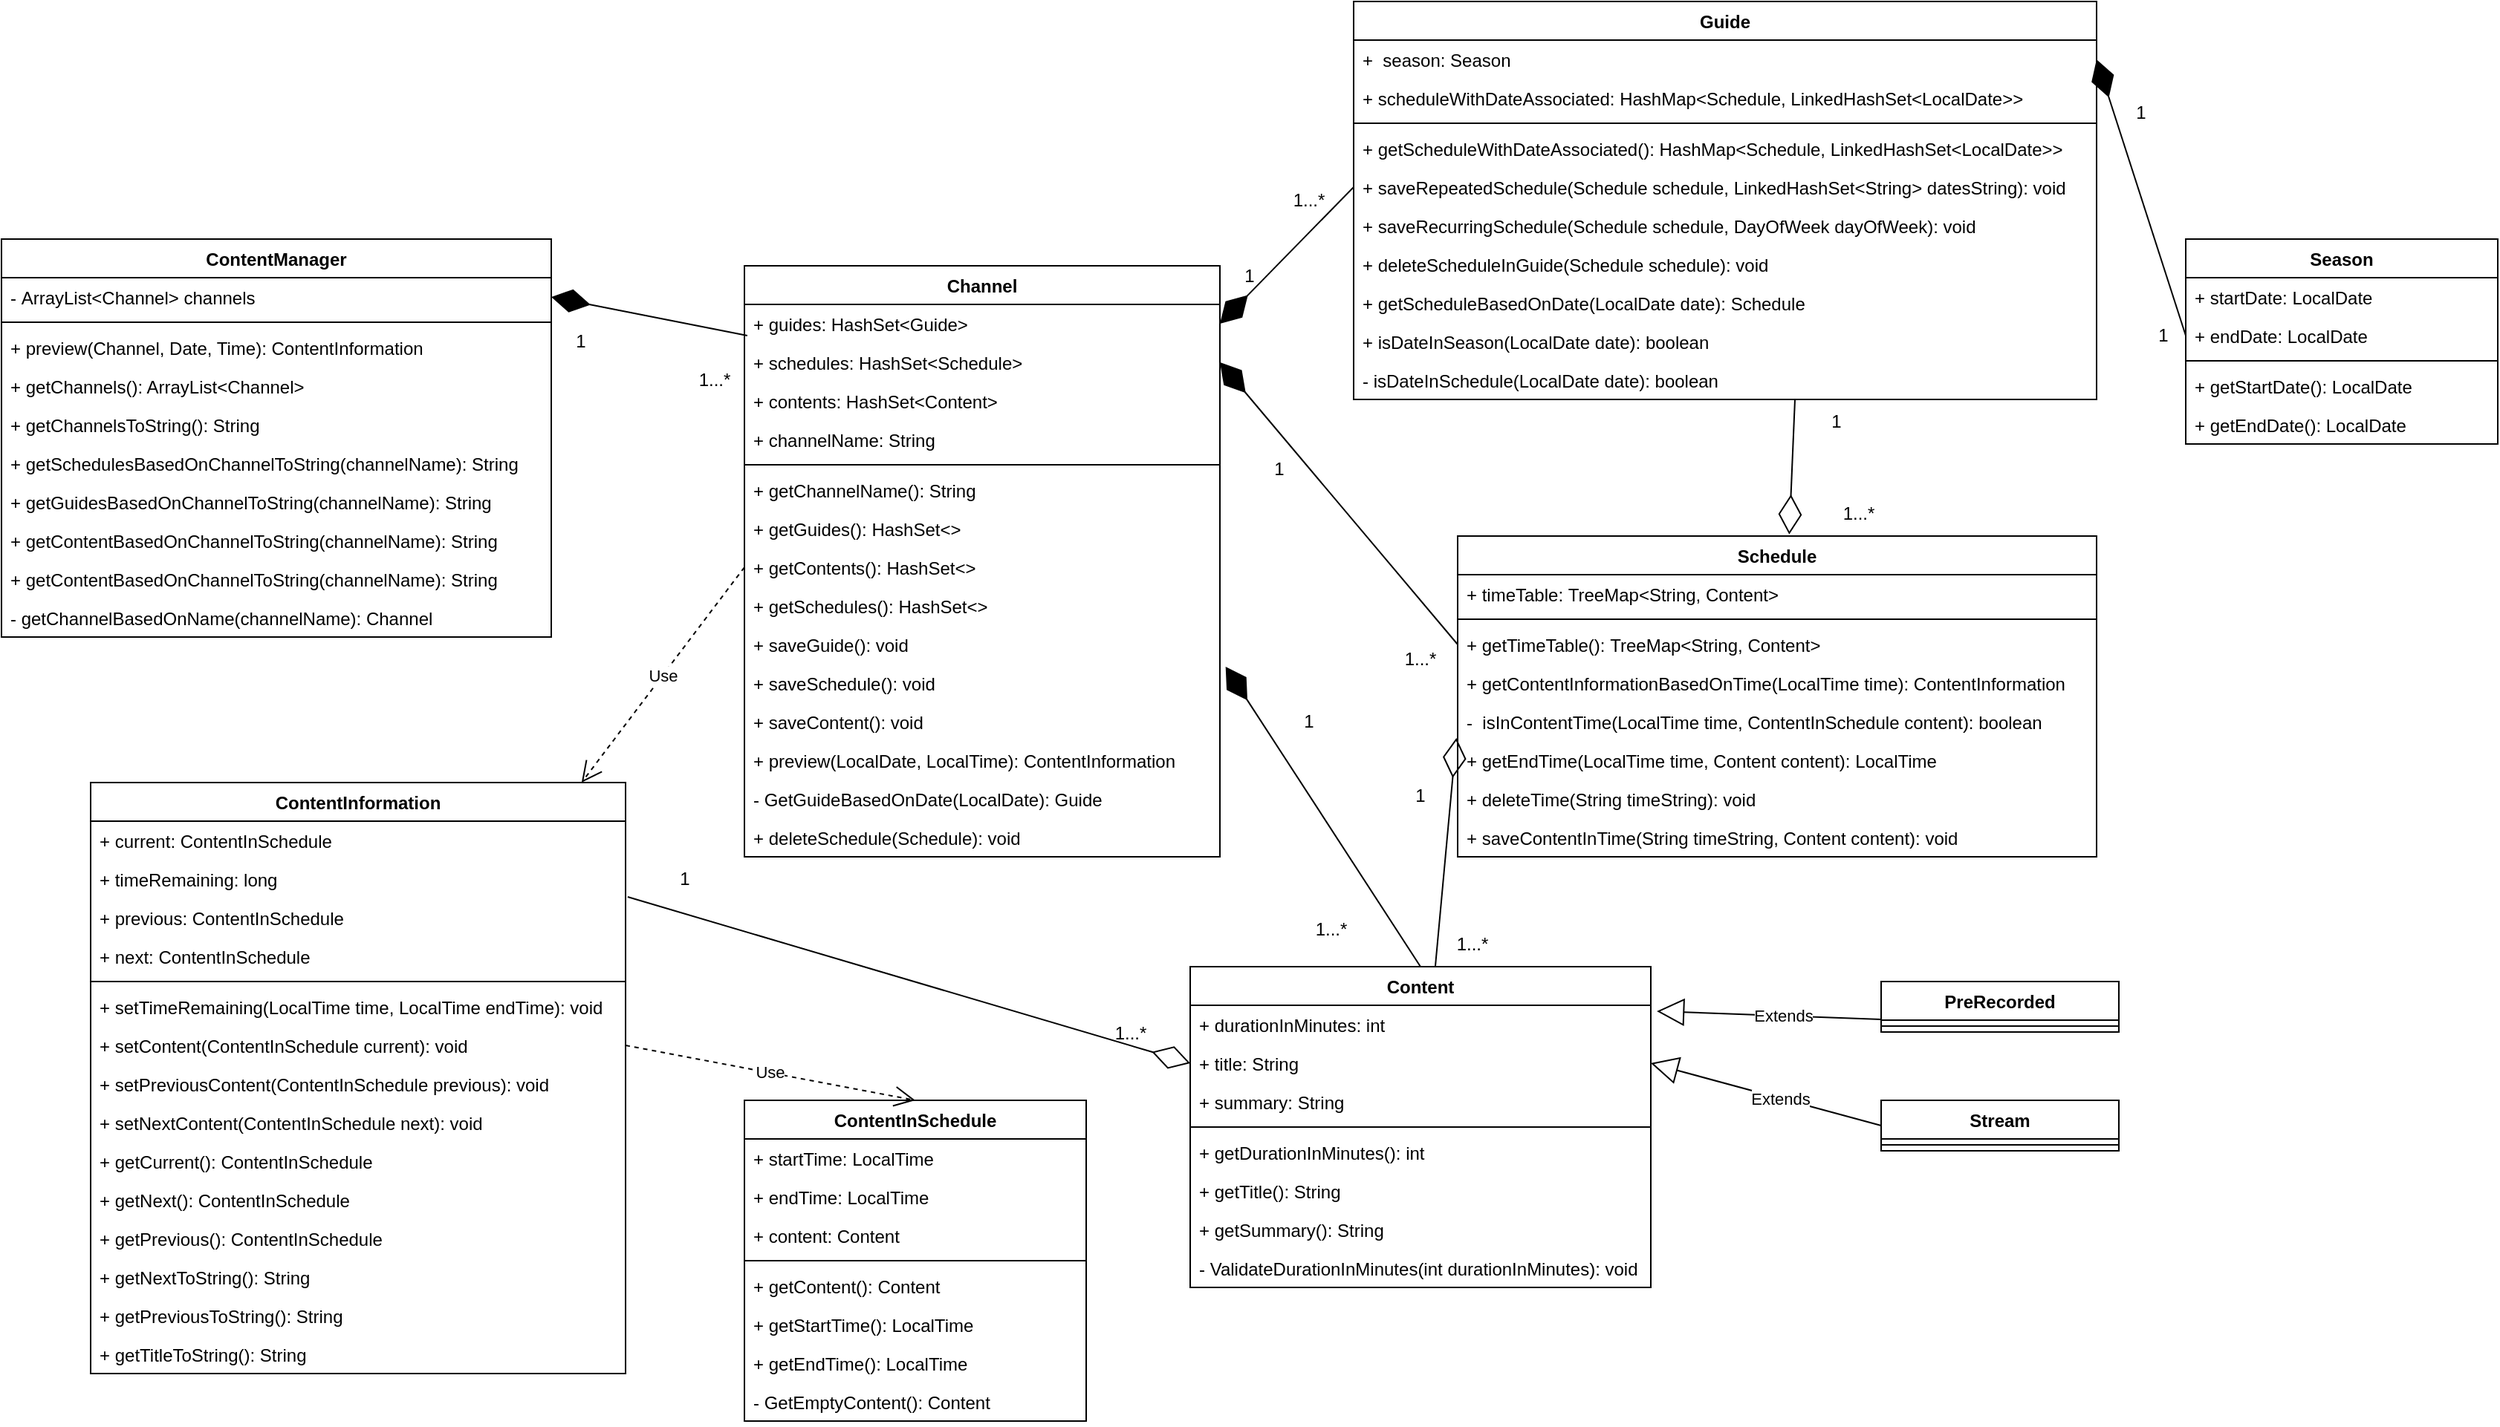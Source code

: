 <mxfile version="20.0.4" type="device"><diagram name="Page-1" id="c4acf3e9-155e-7222-9cf6-157b1a14988f"><mxGraphModel dx="2272" dy="1894" grid="1" gridSize="10" guides="1" tooltips="1" connect="1" arrows="1" fold="1" page="1" pageScale="1" pageWidth="850" pageHeight="1100" background="none" math="0" shadow="0"><root><mxCell id="0"/><mxCell id="1" parent="0"/><mxCell id="yHOQSr1cuR_JabXZ7vsE-44" value="Schedule" style="swimlane;fontStyle=1;align=center;verticalAlign=top;childLayout=stackLayout;horizontal=1;startSize=26;horizontalStack=0;resizeParent=1;resizeParentMax=0;resizeLast=0;collapsible=1;marginBottom=0;rounded=0;strokeColor=default;strokeWidth=1;" parent="1" vertex="1"><mxGeometry x="430" y="200" width="430" height="216" as="geometry"><mxRectangle x="680" y="154" width="100" height="26" as="alternateBounds"/></mxGeometry></mxCell><mxCell id="yHOQSr1cuR_JabXZ7vsE-45" value="+ timeTable: TreeMap&lt;String, Content&gt;" style="text;strokeColor=none;fillColor=none;align=left;verticalAlign=top;spacingLeft=4;spacingRight=4;overflow=hidden;rotatable=0;points=[[0,0.5],[1,0.5]];portConstraint=eastwest;rounded=0;strokeWidth=1;" parent="yHOQSr1cuR_JabXZ7vsE-44" vertex="1"><mxGeometry y="26" width="430" height="26" as="geometry"/></mxCell><mxCell id="yHOQSr1cuR_JabXZ7vsE-46" value="" style="line;strokeWidth=1;fillColor=none;align=left;verticalAlign=middle;spacingTop=-1;spacingLeft=3;spacingRight=3;rotatable=0;labelPosition=right;points=[];portConstraint=eastwest;rounded=0;" parent="yHOQSr1cuR_JabXZ7vsE-44" vertex="1"><mxGeometry y="52" width="430" height="8" as="geometry"/></mxCell><mxCell id="yHOQSr1cuR_JabXZ7vsE-47" value="+ getTimeTable(): TreeMap&lt;String, Content&gt;" style="text;strokeColor=none;fillColor=none;align=left;verticalAlign=top;spacingLeft=4;spacingRight=4;overflow=hidden;rotatable=0;points=[[0,0.5],[1,0.5]];portConstraint=eastwest;rounded=0;strokeWidth=1;" parent="yHOQSr1cuR_JabXZ7vsE-44" vertex="1"><mxGeometry y="60" width="430" height="26" as="geometry"/></mxCell><mxCell id="yHOQSr1cuR_JabXZ7vsE-102" value="+ getContentInformationBasedOnTime(LocalTime time): ContentInformation" style="text;strokeColor=none;fillColor=none;align=left;verticalAlign=top;spacingLeft=4;spacingRight=4;overflow=hidden;rotatable=0;points=[[0,0.5],[1,0.5]];portConstraint=eastwest;rounded=0;strokeWidth=1;" parent="yHOQSr1cuR_JabXZ7vsE-44" vertex="1"><mxGeometry y="86" width="430" height="26" as="geometry"/></mxCell><mxCell id="R9McG8sbOlZOROuUaE7C-14" value="-  isInContentTime(LocalTime time, ContentInSchedule content): boolean" style="text;strokeColor=none;fillColor=none;align=left;verticalAlign=top;spacingLeft=4;spacingRight=4;overflow=hidden;rotatable=0;points=[[0,0.5],[1,0.5]];portConstraint=eastwest;rounded=0;strokeWidth=1;" parent="yHOQSr1cuR_JabXZ7vsE-44" vertex="1"><mxGeometry y="112" width="430" height="26" as="geometry"/></mxCell><mxCell id="R9McG8sbOlZOROuUaE7C-15" value="+ getEndTime(LocalTime time, Content content): LocalTime" style="text;strokeColor=none;fillColor=none;align=left;verticalAlign=top;spacingLeft=4;spacingRight=4;overflow=hidden;rotatable=0;points=[[0,0.5],[1,0.5]];portConstraint=eastwest;rounded=0;strokeWidth=1;" parent="yHOQSr1cuR_JabXZ7vsE-44" vertex="1"><mxGeometry y="138" width="430" height="26" as="geometry"/></mxCell><mxCell id="R9McG8sbOlZOROuUaE7C-16" value="+ deleteTime(String timeString): void" style="text;strokeColor=none;fillColor=none;align=left;verticalAlign=top;spacingLeft=4;spacingRight=4;overflow=hidden;rotatable=0;points=[[0,0.5],[1,0.5]];portConstraint=eastwest;rounded=0;strokeWidth=1;" parent="yHOQSr1cuR_JabXZ7vsE-44" vertex="1"><mxGeometry y="164" width="430" height="26" as="geometry"/></mxCell><mxCell id="R9McG8sbOlZOROuUaE7C-17" value="+ saveContentInTime(String timeString, Content content): void" style="text;strokeColor=none;fillColor=none;align=left;verticalAlign=top;spacingLeft=4;spacingRight=4;overflow=hidden;rotatable=0;points=[[0,0.5],[1,0.5]];portConstraint=eastwest;rounded=0;strokeWidth=1;" parent="yHOQSr1cuR_JabXZ7vsE-44" vertex="1"><mxGeometry y="190" width="430" height="26" as="geometry"/></mxCell><mxCell id="yHOQSr1cuR_JabXZ7vsE-50" value="Guide" style="swimlane;fontStyle=1;align=center;verticalAlign=top;childLayout=stackLayout;horizontal=1;startSize=26;horizontalStack=0;resizeParent=1;resizeParentMax=0;resizeLast=0;collapsible=1;marginBottom=0;rounded=0;strokeColor=default;strokeWidth=1;" parent="1" vertex="1"><mxGeometry x="360" y="-160" width="500" height="268" as="geometry"/></mxCell><mxCell id="yHOQSr1cuR_JabXZ7vsE-105" value="+  season: Season" style="text;strokeColor=none;fillColor=none;align=left;verticalAlign=top;spacingLeft=4;spacingRight=4;overflow=hidden;rotatable=0;points=[[0,0.5],[1,0.5]];portConstraint=eastwest;rounded=0;strokeWidth=1;" parent="yHOQSr1cuR_JabXZ7vsE-50" vertex="1"><mxGeometry y="26" width="500" height="26" as="geometry"/></mxCell><mxCell id="jZEGxJgmDLIl_gk28Xjy-1" value="+ scheduleWithDateAssociated: HashMap&lt;Schedule, LinkedHashSet&lt;LocalDate&gt;&gt;" style="text;strokeColor=none;fillColor=none;align=left;verticalAlign=top;spacingLeft=4;spacingRight=4;overflow=hidden;rotatable=0;points=[[0,0.5],[1,0.5]];portConstraint=eastwest;rounded=0;strokeWidth=1;" parent="yHOQSr1cuR_JabXZ7vsE-50" vertex="1"><mxGeometry y="52" width="500" height="26" as="geometry"/></mxCell><mxCell id="yHOQSr1cuR_JabXZ7vsE-52" value="" style="line;strokeWidth=1;fillColor=none;align=left;verticalAlign=middle;spacingTop=-1;spacingLeft=3;spacingRight=3;rotatable=0;labelPosition=right;points=[];portConstraint=eastwest;rounded=0;" parent="yHOQSr1cuR_JabXZ7vsE-50" vertex="1"><mxGeometry y="78" width="500" height="8" as="geometry"/></mxCell><mxCell id="yHOQSr1cuR_JabXZ7vsE-53" value="+ getScheduleWithDateAssociated(): HashMap&lt;Schedule, LinkedHashSet&lt;LocalDate&gt;&gt;" style="text;strokeColor=none;fillColor=none;align=left;verticalAlign=top;spacingLeft=4;spacingRight=4;overflow=hidden;rotatable=0;points=[[0,0.5],[1,0.5]];portConstraint=eastwest;rounded=0;strokeWidth=1;" parent="yHOQSr1cuR_JabXZ7vsE-50" vertex="1"><mxGeometry y="86" width="500" height="26" as="geometry"/></mxCell><mxCell id="yHOQSr1cuR_JabXZ7vsE-107" value="+ saveRepeatedSchedule(Schedule schedule, LinkedHashSet&lt;String&gt; datesString): void" style="text;strokeColor=none;fillColor=none;align=left;verticalAlign=top;spacingLeft=4;spacingRight=4;overflow=hidden;rotatable=0;points=[[0,0.5],[1,0.5]];portConstraint=eastwest;rounded=0;strokeWidth=1;" parent="yHOQSr1cuR_JabXZ7vsE-50" vertex="1"><mxGeometry y="112" width="500" height="26" as="geometry"/></mxCell><mxCell id="R9McG8sbOlZOROuUaE7C-8" value="+ saveRecurringSchedule(Schedule schedule, DayOfWeek dayOfWeek): void" style="text;strokeColor=none;fillColor=none;align=left;verticalAlign=top;spacingLeft=4;spacingRight=4;overflow=hidden;rotatable=0;points=[[0,0.5],[1,0.5]];portConstraint=eastwest;rounded=0;strokeWidth=1;" parent="yHOQSr1cuR_JabXZ7vsE-50" vertex="1"><mxGeometry y="138" width="500" height="26" as="geometry"/></mxCell><mxCell id="R9McG8sbOlZOROuUaE7C-9" value="+ deleteScheduleInGuide(Schedule schedule): void" style="text;strokeColor=none;fillColor=none;align=left;verticalAlign=top;spacingLeft=4;spacingRight=4;overflow=hidden;rotatable=0;points=[[0,0.5],[1,0.5]];portConstraint=eastwest;rounded=0;strokeWidth=1;" parent="yHOQSr1cuR_JabXZ7vsE-50" vertex="1"><mxGeometry y="164" width="500" height="26" as="geometry"/></mxCell><mxCell id="R9McG8sbOlZOROuUaE7C-10" value="+ getScheduleBasedOnDate(LocalDate date): Schedule" style="text;strokeColor=none;fillColor=none;align=left;verticalAlign=top;spacingLeft=4;spacingRight=4;overflow=hidden;rotatable=0;points=[[0,0.5],[1,0.5]];portConstraint=eastwest;rounded=0;strokeWidth=1;" parent="yHOQSr1cuR_JabXZ7vsE-50" vertex="1"><mxGeometry y="190" width="500" height="26" as="geometry"/></mxCell><mxCell id="R9McG8sbOlZOROuUaE7C-11" value="+ isDateInSeason(LocalDate date): boolean" style="text;strokeColor=none;fillColor=none;align=left;verticalAlign=top;spacingLeft=4;spacingRight=4;overflow=hidden;rotatable=0;points=[[0,0.5],[1,0.5]];portConstraint=eastwest;rounded=0;strokeWidth=1;" parent="yHOQSr1cuR_JabXZ7vsE-50" vertex="1"><mxGeometry y="216" width="500" height="26" as="geometry"/></mxCell><mxCell id="R9McG8sbOlZOROuUaE7C-12" value="- isDateInSchedule(LocalDate date): boolean" style="text;strokeColor=none;fillColor=none;align=left;verticalAlign=top;spacingLeft=4;spacingRight=4;overflow=hidden;rotatable=0;points=[[0,0.5],[1,0.5]];portConstraint=eastwest;rounded=0;strokeWidth=1;" parent="yHOQSr1cuR_JabXZ7vsE-50" vertex="1"><mxGeometry y="242" width="500" height="26" as="geometry"/></mxCell><mxCell id="yHOQSr1cuR_JabXZ7vsE-54" value="Channel" style="swimlane;fontStyle=1;align=center;verticalAlign=top;childLayout=stackLayout;horizontal=1;startSize=26;horizontalStack=0;resizeParent=1;resizeParentMax=0;resizeLast=0;collapsible=1;marginBottom=0;rounded=0;strokeColor=default;strokeWidth=1;" parent="1" vertex="1"><mxGeometry x="-50" y="18" width="320" height="398" as="geometry"/></mxCell><mxCell id="yHOQSr1cuR_JabXZ7vsE-55" value="+ guides: HashSet&lt;Guide&gt;" style="text;strokeColor=none;fillColor=none;align=left;verticalAlign=top;spacingLeft=4;spacingRight=4;overflow=hidden;rotatable=0;points=[[0,0.5],[1,0.5]];portConstraint=eastwest;rounded=0;strokeWidth=1;" parent="yHOQSr1cuR_JabXZ7vsE-54" vertex="1"><mxGeometry y="26" width="320" height="26" as="geometry"/></mxCell><mxCell id="yHOQSr1cuR_JabXZ7vsE-99" value="+ schedules: HashSet&lt;Schedule&gt;" style="text;strokeColor=none;fillColor=none;align=left;verticalAlign=top;spacingLeft=4;spacingRight=4;overflow=hidden;rotatable=0;points=[[0,0.5],[1,0.5]];portConstraint=eastwest;rounded=0;strokeWidth=1;fontStyle=0" parent="yHOQSr1cuR_JabXZ7vsE-54" vertex="1"><mxGeometry y="52" width="320" height="26" as="geometry"/></mxCell><mxCell id="yHOQSr1cuR_JabXZ7vsE-101" value="+ contents: HashSet&lt;Content&gt;" style="text;strokeColor=none;fillColor=none;align=left;verticalAlign=top;spacingLeft=4;spacingRight=4;overflow=hidden;rotatable=0;points=[[0,0.5],[1,0.5]];portConstraint=eastwest;rounded=0;strokeWidth=1;" parent="yHOQSr1cuR_JabXZ7vsE-54" vertex="1"><mxGeometry y="78" width="320" height="26" as="geometry"/></mxCell><mxCell id="R9McG8sbOlZOROuUaE7C-18" value="+ channelName: String" style="text;strokeColor=none;fillColor=none;align=left;verticalAlign=top;spacingLeft=4;spacingRight=4;overflow=hidden;rotatable=0;points=[[0,0.5],[1,0.5]];portConstraint=eastwest;rounded=0;strokeWidth=1;" parent="yHOQSr1cuR_JabXZ7vsE-54" vertex="1"><mxGeometry y="104" width="320" height="26" as="geometry"/></mxCell><mxCell id="yHOQSr1cuR_JabXZ7vsE-56" value="" style="line;strokeWidth=1;fillColor=none;align=left;verticalAlign=middle;spacingTop=-1;spacingLeft=3;spacingRight=3;rotatable=0;labelPosition=right;points=[];portConstraint=eastwest;rounded=0;" parent="yHOQSr1cuR_JabXZ7vsE-54" vertex="1"><mxGeometry y="130" width="320" height="8" as="geometry"/></mxCell><mxCell id="yHOQSr1cuR_JabXZ7vsE-57" value="+ getChannelName(): String" style="text;strokeColor=none;fillColor=none;align=left;verticalAlign=top;spacingLeft=4;spacingRight=4;overflow=hidden;rotatable=0;points=[[0,0.5],[1,0.5]];portConstraint=eastwest;rounded=0;strokeWidth=1;" parent="yHOQSr1cuR_JabXZ7vsE-54" vertex="1"><mxGeometry y="138" width="320" height="26" as="geometry"/></mxCell><mxCell id="R9McG8sbOlZOROuUaE7C-19" value="+ getGuides(): HashSet&lt;&gt;" style="text;strokeColor=none;fillColor=none;align=left;verticalAlign=top;spacingLeft=4;spacingRight=4;overflow=hidden;rotatable=0;points=[[0,0.5],[1,0.5]];portConstraint=eastwest;rounded=0;strokeWidth=1;" parent="yHOQSr1cuR_JabXZ7vsE-54" vertex="1"><mxGeometry y="164" width="320" height="26" as="geometry"/></mxCell><mxCell id="R9McG8sbOlZOROuUaE7C-20" value="+ getContents(): HashSet&lt;&gt;" style="text;strokeColor=none;fillColor=none;align=left;verticalAlign=top;spacingLeft=4;spacingRight=4;overflow=hidden;rotatable=0;points=[[0,0.5],[1,0.5]];portConstraint=eastwest;rounded=0;strokeWidth=1;" parent="yHOQSr1cuR_JabXZ7vsE-54" vertex="1"><mxGeometry y="190" width="320" height="26" as="geometry"/></mxCell><mxCell id="R9McG8sbOlZOROuUaE7C-21" value="+ getSchedules(): HashSet&lt;&gt;" style="text;strokeColor=none;fillColor=none;align=left;verticalAlign=top;spacingLeft=4;spacingRight=4;overflow=hidden;rotatable=0;points=[[0,0.5],[1,0.5]];portConstraint=eastwest;rounded=0;strokeWidth=1;" parent="yHOQSr1cuR_JabXZ7vsE-54" vertex="1"><mxGeometry y="216" width="320" height="26" as="geometry"/></mxCell><mxCell id="R9McG8sbOlZOROuUaE7C-22" value="+ saveGuide(): void" style="text;strokeColor=none;fillColor=none;align=left;verticalAlign=top;spacingLeft=4;spacingRight=4;overflow=hidden;rotatable=0;points=[[0,0.5],[1,0.5]];portConstraint=eastwest;rounded=0;strokeWidth=1;" parent="yHOQSr1cuR_JabXZ7vsE-54" vertex="1"><mxGeometry y="242" width="320" height="26" as="geometry"/></mxCell><mxCell id="R9McG8sbOlZOROuUaE7C-23" value="+ saveSchedule(): void" style="text;strokeColor=none;fillColor=none;align=left;verticalAlign=top;spacingLeft=4;spacingRight=4;overflow=hidden;rotatable=0;points=[[0,0.5],[1,0.5]];portConstraint=eastwest;rounded=0;strokeWidth=1;" parent="yHOQSr1cuR_JabXZ7vsE-54" vertex="1"><mxGeometry y="268" width="320" height="26" as="geometry"/></mxCell><mxCell id="R9McG8sbOlZOROuUaE7C-24" value="+ saveContent(): void" style="text;strokeColor=none;fillColor=none;align=left;verticalAlign=top;spacingLeft=4;spacingRight=4;overflow=hidden;rotatable=0;points=[[0,0.5],[1,0.5]];portConstraint=eastwest;rounded=0;strokeWidth=1;" parent="yHOQSr1cuR_JabXZ7vsE-54" vertex="1"><mxGeometry y="294" width="320" height="26" as="geometry"/></mxCell><mxCell id="R9McG8sbOlZOROuUaE7C-25" value="+ preview(LocalDate, LocalTime): ContentInformation" style="text;strokeColor=none;fillColor=none;align=left;verticalAlign=top;spacingLeft=4;spacingRight=4;overflow=hidden;rotatable=0;points=[[0,0.5],[1,0.5]];portConstraint=eastwest;rounded=0;strokeWidth=1;" parent="yHOQSr1cuR_JabXZ7vsE-54" vertex="1"><mxGeometry y="320" width="320" height="26" as="geometry"/></mxCell><mxCell id="R9McG8sbOlZOROuUaE7C-26" value="- GetGuideBasedOnDate(LocalDate): Guide" style="text;strokeColor=none;fillColor=none;align=left;verticalAlign=top;spacingLeft=4;spacingRight=4;overflow=hidden;rotatable=0;points=[[0,0.5],[1,0.5]];portConstraint=eastwest;rounded=0;strokeWidth=1;" parent="yHOQSr1cuR_JabXZ7vsE-54" vertex="1"><mxGeometry y="346" width="320" height="26" as="geometry"/></mxCell><mxCell id="eatzub5Ix-mCc4EUxlwq-3" value="+ deleteSchedule(Schedule): void" style="text;strokeColor=none;fillColor=none;align=left;verticalAlign=top;spacingLeft=4;spacingRight=4;overflow=hidden;rotatable=0;points=[[0,0.5],[1,0.5]];portConstraint=eastwest;rounded=0;strokeWidth=1;" vertex="1" parent="yHOQSr1cuR_JabXZ7vsE-54"><mxGeometry y="372" width="320" height="26" as="geometry"/></mxCell><mxCell id="yHOQSr1cuR_JabXZ7vsE-58" value="Content" style="swimlane;fontStyle=1;align=center;verticalAlign=top;childLayout=stackLayout;horizontal=1;startSize=26;horizontalStack=0;resizeParent=1;resizeParentMax=0;resizeLast=0;collapsible=1;marginBottom=0;rounded=0;strokeColor=default;strokeWidth=1;" parent="1" vertex="1"><mxGeometry x="250" y="490" width="310" height="216" as="geometry"/></mxCell><mxCell id="yHOQSr1cuR_JabXZ7vsE-59" value="+ durationInMinutes: int" style="text;strokeColor=none;fillColor=none;align=left;verticalAlign=top;spacingLeft=4;spacingRight=4;overflow=hidden;rotatable=0;points=[[0,0.5],[1,0.5]];portConstraint=eastwest;rounded=0;strokeWidth=1;" parent="yHOQSr1cuR_JabXZ7vsE-58" vertex="1"><mxGeometry y="26" width="310" height="26" as="geometry"/></mxCell><mxCell id="yHOQSr1cuR_JabXZ7vsE-63" value="+ title: String" style="text;strokeColor=none;fillColor=none;align=left;verticalAlign=top;spacingLeft=4;spacingRight=4;overflow=hidden;rotatable=0;points=[[0,0.5],[1,0.5]];portConstraint=eastwest;rounded=0;strokeWidth=1;" parent="yHOQSr1cuR_JabXZ7vsE-58" vertex="1"><mxGeometry y="52" width="310" height="26" as="geometry"/></mxCell><mxCell id="yHOQSr1cuR_JabXZ7vsE-64" value="+ summary: String" style="text;strokeColor=none;fillColor=none;align=left;verticalAlign=top;spacingLeft=4;spacingRight=4;overflow=hidden;rotatable=0;points=[[0,0.5],[1,0.5]];portConstraint=eastwest;rounded=0;strokeWidth=1;" parent="yHOQSr1cuR_JabXZ7vsE-58" vertex="1"><mxGeometry y="78" width="310" height="26" as="geometry"/></mxCell><mxCell id="yHOQSr1cuR_JabXZ7vsE-60" value="" style="line;strokeWidth=1;fillColor=none;align=left;verticalAlign=middle;spacingTop=-1;spacingLeft=3;spacingRight=3;rotatable=0;labelPosition=right;points=[];portConstraint=eastwest;rounded=0;" parent="yHOQSr1cuR_JabXZ7vsE-58" vertex="1"><mxGeometry y="104" width="310" height="8" as="geometry"/></mxCell><mxCell id="yHOQSr1cuR_JabXZ7vsE-61" value="+ getDurationInMinutes(): int" style="text;strokeColor=none;fillColor=none;align=left;verticalAlign=top;spacingLeft=4;spacingRight=4;overflow=hidden;rotatable=0;points=[[0,0.5],[1,0.5]];portConstraint=eastwest;rounded=0;strokeWidth=1;" parent="yHOQSr1cuR_JabXZ7vsE-58" vertex="1"><mxGeometry y="112" width="310" height="26" as="geometry"/></mxCell><mxCell id="R9McG8sbOlZOROuUaE7C-27" value="+ getTitle(): String" style="text;strokeColor=none;fillColor=none;align=left;verticalAlign=top;spacingLeft=4;spacingRight=4;overflow=hidden;rotatable=0;points=[[0,0.5],[1,0.5]];portConstraint=eastwest;rounded=0;strokeWidth=1;" parent="yHOQSr1cuR_JabXZ7vsE-58" vertex="1"><mxGeometry y="138" width="310" height="26" as="geometry"/></mxCell><mxCell id="R9McG8sbOlZOROuUaE7C-28" value="+ getSummary(): String" style="text;strokeColor=none;fillColor=none;align=left;verticalAlign=top;spacingLeft=4;spacingRight=4;overflow=hidden;rotatable=0;points=[[0,0.5],[1,0.5]];portConstraint=eastwest;rounded=0;strokeWidth=1;" parent="yHOQSr1cuR_JabXZ7vsE-58" vertex="1"><mxGeometry y="164" width="310" height="26" as="geometry"/></mxCell><mxCell id="R9McG8sbOlZOROuUaE7C-29" value="- ValidateDurationInMinutes(int durationInMinutes): void" style="text;strokeColor=none;fillColor=none;align=left;verticalAlign=top;spacingLeft=4;spacingRight=4;overflow=hidden;rotatable=0;points=[[0,0.5],[1,0.5]];portConstraint=eastwest;rounded=0;strokeWidth=1;" parent="yHOQSr1cuR_JabXZ7vsE-58" vertex="1"><mxGeometry y="190" width="310" height="26" as="geometry"/></mxCell><mxCell id="yHOQSr1cuR_JabXZ7vsE-65" value="PreRecorded" style="swimlane;fontStyle=1;align=center;verticalAlign=top;childLayout=stackLayout;horizontal=1;startSize=26;horizontalStack=0;resizeParent=1;resizeParentMax=0;resizeLast=0;collapsible=1;marginBottom=0;rounded=0;strokeColor=default;strokeWidth=1;" parent="1" vertex="1"><mxGeometry x="715" y="500" width="160" height="34" as="geometry"/></mxCell><mxCell id="yHOQSr1cuR_JabXZ7vsE-67" value="" style="line;strokeWidth=1;fillColor=none;align=left;verticalAlign=middle;spacingTop=-1;spacingLeft=3;spacingRight=3;rotatable=0;labelPosition=right;points=[];portConstraint=eastwest;rounded=0;" parent="yHOQSr1cuR_JabXZ7vsE-65" vertex="1"><mxGeometry y="26" width="160" height="8" as="geometry"/></mxCell><mxCell id="yHOQSr1cuR_JabXZ7vsE-69" value="Stream" style="swimlane;fontStyle=1;align=center;verticalAlign=top;childLayout=stackLayout;horizontal=1;startSize=26;horizontalStack=0;resizeParent=1;resizeParentMax=0;resizeLast=0;collapsible=1;marginBottom=0;rounded=0;strokeColor=default;strokeWidth=1;" parent="1" vertex="1"><mxGeometry x="715" y="580" width="160" height="34" as="geometry"/></mxCell><mxCell id="yHOQSr1cuR_JabXZ7vsE-71" value="" style="line;strokeWidth=1;fillColor=none;align=left;verticalAlign=middle;spacingTop=-1;spacingLeft=3;spacingRight=3;rotatable=0;labelPosition=right;points=[];portConstraint=eastwest;rounded=0;" parent="yHOQSr1cuR_JabXZ7vsE-69" vertex="1"><mxGeometry y="26" width="160" height="8" as="geometry"/></mxCell><mxCell id="yHOQSr1cuR_JabXZ7vsE-73" value="ContentManager" style="swimlane;fontStyle=1;align=center;verticalAlign=top;childLayout=stackLayout;horizontal=1;startSize=26;horizontalStack=0;resizeParent=1;resizeParentMax=0;resizeLast=0;collapsible=1;marginBottom=0;rounded=0;strokeColor=default;strokeWidth=1;" parent="1" vertex="1"><mxGeometry x="-550" width="370" height="268" as="geometry"/></mxCell><mxCell id="yHOQSr1cuR_JabXZ7vsE-74" value="- ArrayList&lt;Channel&gt; channels" style="text;strokeColor=none;fillColor=none;align=left;verticalAlign=top;spacingLeft=4;spacingRight=4;overflow=hidden;rotatable=0;points=[[0,0.5],[1,0.5]];portConstraint=eastwest;rounded=0;strokeWidth=1;" parent="yHOQSr1cuR_JabXZ7vsE-73" vertex="1"><mxGeometry y="26" width="370" height="26" as="geometry"/></mxCell><mxCell id="yHOQSr1cuR_JabXZ7vsE-75" value="" style="line;strokeWidth=1;fillColor=none;align=left;verticalAlign=middle;spacingTop=-1;spacingLeft=3;spacingRight=3;rotatable=0;labelPosition=right;points=[];portConstraint=eastwest;rounded=0;" parent="yHOQSr1cuR_JabXZ7vsE-73" vertex="1"><mxGeometry y="52" width="370" height="8" as="geometry"/></mxCell><mxCell id="yHOQSr1cuR_JabXZ7vsE-77" value="+ preview(Channel, Date, Time): ContentInformation" style="text;strokeColor=none;fillColor=none;align=left;verticalAlign=top;spacingLeft=4;spacingRight=4;overflow=hidden;rotatable=0;points=[[0,0.5],[1,0.5]];portConstraint=eastwest;rounded=0;strokeWidth=1;" parent="yHOQSr1cuR_JabXZ7vsE-73" vertex="1"><mxGeometry y="60" width="370" height="26" as="geometry"/></mxCell><mxCell id="R9McG8sbOlZOROuUaE7C-1" value="+ getChannels(): ArrayList&lt;Channel&gt;" style="text;strokeColor=none;fillColor=none;align=left;verticalAlign=top;spacingLeft=4;spacingRight=4;overflow=hidden;rotatable=0;points=[[0,0.5],[1,0.5]];portConstraint=eastwest;rounded=0;strokeWidth=1;" parent="yHOQSr1cuR_JabXZ7vsE-73" vertex="1"><mxGeometry y="86" width="370" height="26" as="geometry"/></mxCell><mxCell id="R9McG8sbOlZOROuUaE7C-2" value="+ getChannelsToString(): String" style="text;strokeColor=none;fillColor=none;align=left;verticalAlign=top;spacingLeft=4;spacingRight=4;overflow=hidden;rotatable=0;points=[[0,0.5],[1,0.5]];portConstraint=eastwest;rounded=0;strokeWidth=1;" parent="yHOQSr1cuR_JabXZ7vsE-73" vertex="1"><mxGeometry y="112" width="370" height="26" as="geometry"/></mxCell><mxCell id="R9McG8sbOlZOROuUaE7C-3" value="+ getSchedulesBasedOnChannelToString(channelName): String" style="text;strokeColor=none;fillColor=none;align=left;verticalAlign=top;spacingLeft=4;spacingRight=4;overflow=hidden;rotatable=0;points=[[0,0.5],[1,0.5]];portConstraint=eastwest;rounded=0;strokeWidth=1;" parent="yHOQSr1cuR_JabXZ7vsE-73" vertex="1"><mxGeometry y="138" width="370" height="26" as="geometry"/></mxCell><mxCell id="R9McG8sbOlZOROuUaE7C-4" value="+ getGuidesBasedOnChannelToString(channelName): String" style="text;strokeColor=none;fillColor=none;align=left;verticalAlign=top;spacingLeft=4;spacingRight=4;overflow=hidden;rotatable=0;points=[[0,0.5],[1,0.5]];portConstraint=eastwest;rounded=0;strokeWidth=1;" parent="yHOQSr1cuR_JabXZ7vsE-73" vertex="1"><mxGeometry y="164" width="370" height="26" as="geometry"/></mxCell><mxCell id="R9McG8sbOlZOROuUaE7C-5" value="+ getContentBasedOnChannelToString(channelName): String" style="text;strokeColor=none;fillColor=none;align=left;verticalAlign=top;spacingLeft=4;spacingRight=4;overflow=hidden;rotatable=0;points=[[0,0.5],[1,0.5]];portConstraint=eastwest;rounded=0;strokeWidth=1;" parent="yHOQSr1cuR_JabXZ7vsE-73" vertex="1"><mxGeometry y="190" width="370" height="26" as="geometry"/></mxCell><mxCell id="R9McG8sbOlZOROuUaE7C-6" value="+ getContentBasedOnChannelToString(channelName): String" style="text;strokeColor=none;fillColor=none;align=left;verticalAlign=top;spacingLeft=4;spacingRight=4;overflow=hidden;rotatable=0;points=[[0,0.5],[1,0.5]];portConstraint=eastwest;rounded=0;strokeWidth=1;" parent="yHOQSr1cuR_JabXZ7vsE-73" vertex="1"><mxGeometry y="216" width="370" height="26" as="geometry"/></mxCell><mxCell id="R9McG8sbOlZOROuUaE7C-7" value="- getChannelBasedOnName(channelName): Channel" style="text;strokeColor=none;fillColor=none;align=left;verticalAlign=top;spacingLeft=4;spacingRight=4;overflow=hidden;rotatable=0;points=[[0,0.5],[1,0.5]];portConstraint=eastwest;rounded=0;strokeWidth=1;" parent="yHOQSr1cuR_JabXZ7vsE-73" vertex="1"><mxGeometry y="242" width="370" height="26" as="geometry"/></mxCell><mxCell id="yHOQSr1cuR_JabXZ7vsE-84" value="Use" style="endArrow=open;endSize=12;dashed=1;html=1;rounded=0;strokeWidth=1;exitX=0;exitY=0.5;exitDx=0;exitDy=0;" parent="1" source="R9McG8sbOlZOROuUaE7C-20" target="yHOQSr1cuR_JabXZ7vsE-110" edge="1"><mxGeometry width="160" relative="1" as="geometry"><mxPoint x="200" y="20" as="sourcePoint"/><mxPoint x="360" y="20" as="targetPoint"/></mxGeometry></mxCell><mxCell id="yHOQSr1cuR_JabXZ7vsE-85" value="Extends" style="endArrow=block;endSize=16;endFill=0;html=1;rounded=0;strokeWidth=1;exitX=0;exitY=0.75;exitDx=0;exitDy=0;entryX=1.013;entryY=0.154;entryDx=0;entryDy=0;entryPerimeter=0;" parent="1" source="yHOQSr1cuR_JabXZ7vsE-65" target="yHOQSr1cuR_JabXZ7vsE-59" edge="1"><mxGeometry x="-0.125" width="160" relative="1" as="geometry"><mxPoint x="897.5" y="704" as="sourcePoint"/><mxPoint x="817.5" y="625" as="targetPoint"/><mxPoint as="offset"/></mxGeometry></mxCell><mxCell id="yHOQSr1cuR_JabXZ7vsE-87" value="Extends" style="endArrow=block;endSize=16;endFill=0;html=1;rounded=0;strokeWidth=1;exitX=0;exitY=0.5;exitDx=0;exitDy=0;entryX=1;entryY=0.5;entryDx=0;entryDy=0;" parent="1" source="yHOQSr1cuR_JabXZ7vsE-69" target="yHOQSr1cuR_JabXZ7vsE-63" edge="1"><mxGeometry x="-0.125" width="160" relative="1" as="geometry"><mxPoint x="897.5" y="814" as="sourcePoint"/><mxPoint x="789.58" y="755.004" as="targetPoint"/><mxPoint as="offset"/></mxGeometry></mxCell><mxCell id="yHOQSr1cuR_JabXZ7vsE-89" value="" style="endArrow=diamondThin;endFill=1;endSize=24;html=1;rounded=0;strokeWidth=1;exitX=0.006;exitY=0.808;exitDx=0;exitDy=0;exitPerimeter=0;entryX=1;entryY=0.5;entryDx=0;entryDy=0;" parent="1" source="yHOQSr1cuR_JabXZ7vsE-55" target="yHOQSr1cuR_JabXZ7vsE-74" edge="1"><mxGeometry width="160" relative="1" as="geometry"><mxPoint x="300" y="170" as="sourcePoint"/><mxPoint x="460" y="170" as="targetPoint"/></mxGeometry></mxCell><mxCell id="yHOQSr1cuR_JabXZ7vsE-95" value="" style="endArrow=diamondThin;endFill=1;endSize=24;html=1;rounded=0;strokeWidth=1;exitX=0;exitY=0.5;exitDx=0;exitDy=0;entryX=1;entryY=0.5;entryDx=0;entryDy=0;" parent="1" source="yHOQSr1cuR_JabXZ7vsE-107" target="yHOQSr1cuR_JabXZ7vsE-55" edge="1"><mxGeometry width="160" relative="1" as="geometry"><mxPoint x="419.91" y="200.004" as="sourcePoint"/><mxPoint x="490" y="274.5" as="targetPoint"/></mxGeometry></mxCell><mxCell id="yHOQSr1cuR_JabXZ7vsE-97" value="" style="endArrow=diamondThin;endFill=1;endSize=24;html=1;rounded=0;strokeWidth=1;exitX=0;exitY=0.5;exitDx=0;exitDy=0;entryX=1;entryY=0.5;entryDx=0;entryDy=0;" parent="1" source="yHOQSr1cuR_JabXZ7vsE-47" target="yHOQSr1cuR_JabXZ7vsE-99" edge="1"><mxGeometry width="160" relative="1" as="geometry"><mxPoint x="840" y="275" as="sourcePoint"/><mxPoint x="679.995" y="232.008" as="targetPoint"/></mxGeometry></mxCell><mxCell id="yHOQSr1cuR_JabXZ7vsE-103" value="" style="endArrow=diamondThin;endFill=0;endSize=24;html=1;rounded=0;strokeWidth=1;entryX=-0.002;entryY=-0.077;entryDx=0;entryDy=0;entryPerimeter=0;" parent="1" source="yHOQSr1cuR_JabXZ7vsE-58" target="R9McG8sbOlZOROuUaE7C-15" edge="1"><mxGeometry width="160" relative="1" as="geometry"><mxPoint x="420" y="410" as="sourcePoint"/><mxPoint x="833.35" y="287.012" as="targetPoint"/></mxGeometry></mxCell><mxCell id="yHOQSr1cuR_JabXZ7vsE-104" value="" style="endArrow=diamondThin;endFill=1;endSize=24;html=1;rounded=0;strokeWidth=1;entryX=1.012;entryY=0.077;entryDx=0;entryDy=0;entryPerimeter=0;exitX=0.5;exitY=0;exitDx=0;exitDy=0;" parent="1" source="yHOQSr1cuR_JabXZ7vsE-58" target="R9McG8sbOlZOROuUaE7C-23" edge="1"><mxGeometry width="160" relative="1" as="geometry"><mxPoint x="360" y="480" as="sourcePoint"/><mxPoint x="505" y="335" as="targetPoint"/></mxGeometry></mxCell><mxCell id="yHOQSr1cuR_JabXZ7vsE-106" value="" style="endArrow=diamondThin;endFill=0;endSize=24;html=1;rounded=0;strokeWidth=1;exitX=0.594;exitY=1;exitDx=0;exitDy=0;exitPerimeter=0;entryX=0.519;entryY=-0.005;entryDx=0;entryDy=0;entryPerimeter=0;" parent="1" source="R9McG8sbOlZOROuUaE7C-12" target="yHOQSr1cuR_JabXZ7vsE-44" edge="1"><mxGeometry width="160" relative="1" as="geometry"><mxPoint x="630" y="120" as="sourcePoint"/><mxPoint x="560" y="170" as="targetPoint"/><Array as="points"/></mxGeometry></mxCell><mxCell id="yHOQSr1cuR_JabXZ7vsE-110" value="ContentInformation" style="swimlane;fontStyle=1;align=center;verticalAlign=top;childLayout=stackLayout;horizontal=1;startSize=26;horizontalStack=0;resizeParent=1;resizeParentMax=0;resizeLast=0;collapsible=1;marginBottom=0;rounded=0;strokeColor=default;strokeWidth=1;" parent="1" vertex="1"><mxGeometry x="-490" y="366" width="360" height="398" as="geometry"/></mxCell><mxCell id="yHOQSr1cuR_JabXZ7vsE-111" value="+ current: ContentInSchedule" style="text;strokeColor=none;fillColor=none;align=left;verticalAlign=top;spacingLeft=4;spacingRight=4;overflow=hidden;rotatable=0;points=[[0,0.5],[1,0.5]];portConstraint=eastwest;rounded=0;strokeWidth=1;" parent="yHOQSr1cuR_JabXZ7vsE-110" vertex="1"><mxGeometry y="26" width="360" height="26" as="geometry"/></mxCell><mxCell id="yHOQSr1cuR_JabXZ7vsE-112" value="+ timeRemaining: long" style="text;strokeColor=none;fillColor=none;align=left;verticalAlign=top;spacingLeft=4;spacingRight=4;overflow=hidden;rotatable=0;points=[[0,0.5],[1,0.5]];portConstraint=eastwest;rounded=0;strokeWidth=1;" parent="yHOQSr1cuR_JabXZ7vsE-110" vertex="1"><mxGeometry y="52" width="360" height="26" as="geometry"/></mxCell><mxCell id="yHOQSr1cuR_JabXZ7vsE-113" value="+ previous: ContentInSchedule" style="text;strokeColor=none;fillColor=none;align=left;verticalAlign=top;spacingLeft=4;spacingRight=4;overflow=hidden;rotatable=0;points=[[0,0.5],[1,0.5]];portConstraint=eastwest;rounded=0;strokeWidth=1;" parent="yHOQSr1cuR_JabXZ7vsE-110" vertex="1"><mxGeometry y="78" width="360" height="26" as="geometry"/></mxCell><mxCell id="yHOQSr1cuR_JabXZ7vsE-116" value="+ next: ContentInSchedule" style="text;strokeColor=none;fillColor=none;align=left;verticalAlign=top;spacingLeft=4;spacingRight=4;overflow=hidden;rotatable=0;points=[[0,0.5],[1,0.5]];portConstraint=eastwest;rounded=0;strokeWidth=1;" parent="yHOQSr1cuR_JabXZ7vsE-110" vertex="1"><mxGeometry y="104" width="360" height="26" as="geometry"/></mxCell><mxCell id="yHOQSr1cuR_JabXZ7vsE-114" value="" style="line;strokeWidth=1;fillColor=none;align=left;verticalAlign=middle;spacingTop=-1;spacingLeft=3;spacingRight=3;rotatable=0;labelPosition=right;points=[];portConstraint=eastwest;rounded=0;" parent="yHOQSr1cuR_JabXZ7vsE-110" vertex="1"><mxGeometry y="130" width="360" height="8" as="geometry"/></mxCell><mxCell id="R9McG8sbOlZOROuUaE7C-38" value="+ setTimeRemaining(LocalTime time, LocalTime endTime): void" style="text;strokeColor=none;fillColor=none;align=left;verticalAlign=top;spacingLeft=4;spacingRight=4;overflow=hidden;rotatable=0;points=[[0,0.5],[1,0.5]];portConstraint=eastwest;rounded=0;strokeWidth=1;" parent="yHOQSr1cuR_JabXZ7vsE-110" vertex="1"><mxGeometry y="138" width="360" height="26" as="geometry"/></mxCell><mxCell id="yHOQSr1cuR_JabXZ7vsE-115" value="+ setContent(ContentInSchedule current): void" style="text;strokeColor=none;fillColor=none;align=left;verticalAlign=top;spacingLeft=4;spacingRight=4;overflow=hidden;rotatable=0;points=[[0,0.5],[1,0.5]];portConstraint=eastwest;rounded=0;strokeWidth=1;" parent="yHOQSr1cuR_JabXZ7vsE-110" vertex="1"><mxGeometry y="164" width="360" height="26" as="geometry"/></mxCell><mxCell id="R9McG8sbOlZOROuUaE7C-30" value="+ setPreviousContent(ContentInSchedule previous): void" style="text;strokeColor=none;fillColor=none;align=left;verticalAlign=top;spacingLeft=4;spacingRight=4;overflow=hidden;rotatable=0;points=[[0,0.5],[1,0.5]];portConstraint=eastwest;rounded=0;strokeWidth=1;" parent="yHOQSr1cuR_JabXZ7vsE-110" vertex="1"><mxGeometry y="190" width="360" height="26" as="geometry"/></mxCell><mxCell id="R9McG8sbOlZOROuUaE7C-31" value="+ setNextContent(ContentInSchedule next): void" style="text;strokeColor=none;fillColor=none;align=left;verticalAlign=top;spacingLeft=4;spacingRight=4;overflow=hidden;rotatable=0;points=[[0,0.5],[1,0.5]];portConstraint=eastwest;rounded=0;strokeWidth=1;" parent="yHOQSr1cuR_JabXZ7vsE-110" vertex="1"><mxGeometry y="216" width="360" height="26" as="geometry"/></mxCell><mxCell id="R9McG8sbOlZOROuUaE7C-32" value="+ getCurrent(): ContentInSchedule" style="text;strokeColor=none;fillColor=none;align=left;verticalAlign=top;spacingLeft=4;spacingRight=4;overflow=hidden;rotatable=0;points=[[0,0.5],[1,0.5]];portConstraint=eastwest;rounded=0;strokeWidth=1;" parent="yHOQSr1cuR_JabXZ7vsE-110" vertex="1"><mxGeometry y="242" width="360" height="26" as="geometry"/></mxCell><mxCell id="R9McG8sbOlZOROuUaE7C-33" value="+ getNext(): ContentInSchedule" style="text;strokeColor=none;fillColor=none;align=left;verticalAlign=top;spacingLeft=4;spacingRight=4;overflow=hidden;rotatable=0;points=[[0,0.5],[1,0.5]];portConstraint=eastwest;rounded=0;strokeWidth=1;" parent="yHOQSr1cuR_JabXZ7vsE-110" vertex="1"><mxGeometry y="268" width="360" height="26" as="geometry"/></mxCell><mxCell id="R9McG8sbOlZOROuUaE7C-34" value="+ getPrevious(): ContentInSchedule" style="text;strokeColor=none;fillColor=none;align=left;verticalAlign=top;spacingLeft=4;spacingRight=4;overflow=hidden;rotatable=0;points=[[0,0.5],[1,0.5]];portConstraint=eastwest;rounded=0;strokeWidth=1;" parent="yHOQSr1cuR_JabXZ7vsE-110" vertex="1"><mxGeometry y="294" width="360" height="26" as="geometry"/></mxCell><mxCell id="R9McG8sbOlZOROuUaE7C-35" value="+ getNextToString(): String" style="text;strokeColor=none;fillColor=none;align=left;verticalAlign=top;spacingLeft=4;spacingRight=4;overflow=hidden;rotatable=0;points=[[0,0.5],[1,0.5]];portConstraint=eastwest;rounded=0;strokeWidth=1;" parent="yHOQSr1cuR_JabXZ7vsE-110" vertex="1"><mxGeometry y="320" width="360" height="26" as="geometry"/></mxCell><mxCell id="R9McG8sbOlZOROuUaE7C-36" value="+ getPreviousToString(): String" style="text;strokeColor=none;fillColor=none;align=left;verticalAlign=top;spacingLeft=4;spacingRight=4;overflow=hidden;rotatable=0;points=[[0,0.5],[1,0.5]];portConstraint=eastwest;rounded=0;strokeWidth=1;" parent="yHOQSr1cuR_JabXZ7vsE-110" vertex="1"><mxGeometry y="346" width="360" height="26" as="geometry"/></mxCell><mxCell id="R9McG8sbOlZOROuUaE7C-37" value="+ getTitleToString(): String" style="text;strokeColor=none;fillColor=none;align=left;verticalAlign=top;spacingLeft=4;spacingRight=4;overflow=hidden;rotatable=0;points=[[0,0.5],[1,0.5]];portConstraint=eastwest;rounded=0;strokeWidth=1;" parent="yHOQSr1cuR_JabXZ7vsE-110" vertex="1"><mxGeometry y="372" width="360" height="26" as="geometry"/></mxCell><mxCell id="yHOQSr1cuR_JabXZ7vsE-117" value="" style="endArrow=diamondThin;endFill=0;endSize=24;html=1;rounded=0;strokeWidth=1;entryX=0;entryY=0.5;entryDx=0;entryDy=0;exitX=1.004;exitY=-0.038;exitDx=0;exitDy=0;exitPerimeter=0;" parent="1" source="yHOQSr1cuR_JabXZ7vsE-113" target="yHOQSr1cuR_JabXZ7vsE-63" edge="1"><mxGeometry width="160" relative="1" as="geometry"><mxPoint x="510.705" y="505" as="sourcePoint"/><mxPoint x="581.01" y="347.012" as="targetPoint"/></mxGeometry></mxCell><mxCell id="R9McG8sbOlZOROuUaE7C-39" value="ContentInSchedule" style="swimlane;fontStyle=1;align=center;verticalAlign=top;childLayout=stackLayout;horizontal=1;startSize=26;horizontalStack=0;resizeParent=1;resizeParentMax=0;resizeLast=0;collapsible=1;marginBottom=0;rounded=0;strokeColor=default;strokeWidth=1;" parent="1" vertex="1"><mxGeometry x="-50" y="580" width="230" height="216" as="geometry"/></mxCell><mxCell id="R9McG8sbOlZOROuUaE7C-40" value="+ startTime: LocalTime" style="text;strokeColor=none;fillColor=none;align=left;verticalAlign=top;spacingLeft=4;spacingRight=4;overflow=hidden;rotatable=0;points=[[0,0.5],[1,0.5]];portConstraint=eastwest;rounded=0;strokeWidth=1;" parent="R9McG8sbOlZOROuUaE7C-39" vertex="1"><mxGeometry y="26" width="230" height="26" as="geometry"/></mxCell><mxCell id="R9McG8sbOlZOROuUaE7C-48" value="+ endTime: LocalTime" style="text;strokeColor=none;fillColor=none;align=left;verticalAlign=top;spacingLeft=4;spacingRight=4;overflow=hidden;rotatable=0;points=[[0,0.5],[1,0.5]];portConstraint=eastwest;rounded=0;strokeWidth=1;" parent="R9McG8sbOlZOROuUaE7C-39" vertex="1"><mxGeometry y="52" width="230" height="26" as="geometry"/></mxCell><mxCell id="R9McG8sbOlZOROuUaE7C-42" value="+ content: Content" style="text;strokeColor=none;fillColor=none;align=left;verticalAlign=top;spacingLeft=4;spacingRight=4;overflow=hidden;rotatable=0;points=[[0,0.5],[1,0.5]];portConstraint=eastwest;rounded=0;strokeWidth=1;" parent="R9McG8sbOlZOROuUaE7C-39" vertex="1"><mxGeometry y="78" width="230" height="26" as="geometry"/></mxCell><mxCell id="R9McG8sbOlZOROuUaE7C-43" value="" style="line;strokeWidth=1;fillColor=none;align=left;verticalAlign=middle;spacingTop=-1;spacingLeft=3;spacingRight=3;rotatable=0;labelPosition=right;points=[];portConstraint=eastwest;rounded=0;" parent="R9McG8sbOlZOROuUaE7C-39" vertex="1"><mxGeometry y="104" width="230" height="8" as="geometry"/></mxCell><mxCell id="R9McG8sbOlZOROuUaE7C-44" value="+ getContent(): Content" style="text;strokeColor=none;fillColor=none;align=left;verticalAlign=top;spacingLeft=4;spacingRight=4;overflow=hidden;rotatable=0;points=[[0,0.5],[1,0.5]];portConstraint=eastwest;rounded=0;strokeWidth=1;" parent="R9McG8sbOlZOROuUaE7C-39" vertex="1"><mxGeometry y="112" width="230" height="26" as="geometry"/></mxCell><mxCell id="R9McG8sbOlZOROuUaE7C-45" value="+ getStartTime(): LocalTime" style="text;strokeColor=none;fillColor=none;align=left;verticalAlign=top;spacingLeft=4;spacingRight=4;overflow=hidden;rotatable=0;points=[[0,0.5],[1,0.5]];portConstraint=eastwest;rounded=0;strokeWidth=1;" parent="R9McG8sbOlZOROuUaE7C-39" vertex="1"><mxGeometry y="138" width="230" height="26" as="geometry"/></mxCell><mxCell id="R9McG8sbOlZOROuUaE7C-49" value="+ getEndTime(): LocalTime" style="text;strokeColor=none;fillColor=none;align=left;verticalAlign=top;spacingLeft=4;spacingRight=4;overflow=hidden;rotatable=0;points=[[0,0.5],[1,0.5]];portConstraint=eastwest;rounded=0;strokeWidth=1;" parent="R9McG8sbOlZOROuUaE7C-39" vertex="1"><mxGeometry y="164" width="230" height="26" as="geometry"/></mxCell><mxCell id="R9McG8sbOlZOROuUaE7C-50" value="- GetEmptyContent(): Content" style="text;strokeColor=none;fillColor=none;align=left;verticalAlign=top;spacingLeft=4;spacingRight=4;overflow=hidden;rotatable=0;points=[[0,0.5],[1,0.5]];portConstraint=eastwest;rounded=0;strokeWidth=1;" parent="R9McG8sbOlZOROuUaE7C-39" vertex="1"><mxGeometry y="190" width="230" height="26" as="geometry"/></mxCell><mxCell id="R9McG8sbOlZOROuUaE7C-51" value="Season" style="swimlane;fontStyle=1;align=center;verticalAlign=top;childLayout=stackLayout;horizontal=1;startSize=26;horizontalStack=0;resizeParent=1;resizeParentMax=0;resizeLast=0;collapsible=1;marginBottom=0;rounded=0;strokeColor=default;strokeWidth=1;" parent="1" vertex="1"><mxGeometry x="920" width="210" height="138" as="geometry"/></mxCell><mxCell id="R9McG8sbOlZOROuUaE7C-52" value="+ startDate: LocalDate" style="text;strokeColor=none;fillColor=none;align=left;verticalAlign=top;spacingLeft=4;spacingRight=4;overflow=hidden;rotatable=0;points=[[0,0.5],[1,0.5]];portConstraint=eastwest;rounded=0;strokeWidth=1;" parent="R9McG8sbOlZOROuUaE7C-51" vertex="1"><mxGeometry y="26" width="210" height="26" as="geometry"/></mxCell><mxCell id="R9McG8sbOlZOROuUaE7C-60" value="+ endDate: LocalDate" style="text;strokeColor=none;fillColor=none;align=left;verticalAlign=top;spacingLeft=4;spacingRight=4;overflow=hidden;rotatable=0;points=[[0,0.5],[1,0.5]];portConstraint=eastwest;rounded=0;strokeWidth=1;" parent="R9McG8sbOlZOROuUaE7C-51" vertex="1"><mxGeometry y="52" width="210" height="26" as="geometry"/></mxCell><mxCell id="R9McG8sbOlZOROuUaE7C-55" value="" style="line;strokeWidth=1;fillColor=none;align=left;verticalAlign=middle;spacingTop=-1;spacingLeft=3;spacingRight=3;rotatable=0;labelPosition=right;points=[];portConstraint=eastwest;rounded=0;" parent="R9McG8sbOlZOROuUaE7C-51" vertex="1"><mxGeometry y="78" width="210" height="8" as="geometry"/></mxCell><mxCell id="R9McG8sbOlZOROuUaE7C-61" value="+ getStartDate(): LocalDate" style="text;strokeColor=none;fillColor=none;align=left;verticalAlign=top;spacingLeft=4;spacingRight=4;overflow=hidden;rotatable=0;points=[[0,0.5],[1,0.5]];portConstraint=eastwest;rounded=0;strokeWidth=1;" parent="R9McG8sbOlZOROuUaE7C-51" vertex="1"><mxGeometry y="86" width="210" height="26" as="geometry"/></mxCell><mxCell id="R9McG8sbOlZOROuUaE7C-56" value="+ getEndDate(): LocalDate" style="text;strokeColor=none;fillColor=none;align=left;verticalAlign=top;spacingLeft=4;spacingRight=4;overflow=hidden;rotatable=0;points=[[0,0.5],[1,0.5]];portConstraint=eastwest;rounded=0;strokeWidth=1;" parent="R9McG8sbOlZOROuUaE7C-51" vertex="1"><mxGeometry y="112" width="210" height="26" as="geometry"/></mxCell><mxCell id="R9McG8sbOlZOROuUaE7C-62" value="Use" style="endArrow=open;endSize=12;dashed=1;html=1;rounded=0;strokeWidth=1;exitX=1;exitY=0.5;exitDx=0;exitDy=0;entryX=0.5;entryY=0;entryDx=0;entryDy=0;" parent="1" source="yHOQSr1cuR_JabXZ7vsE-115" target="R9McG8sbOlZOROuUaE7C-39" edge="1"><mxGeometry width="160" relative="1" as="geometry"><mxPoint x="205" y="700" as="sourcePoint"/><mxPoint x="-40" y="767.846" as="targetPoint"/></mxGeometry></mxCell><mxCell id="R9McG8sbOlZOROuUaE7C-64" value="" style="endArrow=diamondThin;endFill=1;endSize=24;html=1;rounded=0;strokeWidth=1;exitX=0;exitY=0.5;exitDx=0;exitDy=0;entryX=1;entryY=0.5;entryDx=0;entryDy=0;" parent="1" source="R9McG8sbOlZOROuUaE7C-60" target="yHOQSr1cuR_JabXZ7vsE-105" edge="1"><mxGeometry width="160" relative="1" as="geometry"><mxPoint x="1090" y="1" as="sourcePoint"/><mxPoint x="1020" y="137" as="targetPoint"/></mxGeometry></mxCell><mxCell id="R9McG8sbOlZOROuUaE7C-67" value="1" style="text;html=1;strokeColor=none;fillColor=none;align=center;verticalAlign=middle;whiteSpace=wrap;rounded=0;" parent="1" vertex="1"><mxGeometry x="375" y="360" width="60" height="30" as="geometry"/></mxCell><mxCell id="R9McG8sbOlZOROuUaE7C-68" value="1...*" style="text;html=1;strokeColor=none;fillColor=none;align=center;verticalAlign=middle;whiteSpace=wrap;rounded=0;" parent="1" vertex="1"><mxGeometry x="410" y="460" width="60" height="30" as="geometry"/></mxCell><mxCell id="R9McG8sbOlZOROuUaE7C-69" value="1" style="text;html=1;strokeColor=none;fillColor=none;align=center;verticalAlign=middle;whiteSpace=wrap;rounded=0;" parent="1" vertex="1"><mxGeometry x="300" y="310" width="60" height="30" as="geometry"/></mxCell><mxCell id="R9McG8sbOlZOROuUaE7C-70" value="1...*" style="text;html=1;strokeColor=none;fillColor=none;align=center;verticalAlign=middle;whiteSpace=wrap;rounded=0;" parent="1" vertex="1"><mxGeometry x="315" y="450" width="60" height="30" as="geometry"/></mxCell><mxCell id="R9McG8sbOlZOROuUaE7C-73" value="1...*" style="text;html=1;strokeColor=none;fillColor=none;align=center;verticalAlign=middle;whiteSpace=wrap;rounded=0;" parent="1" vertex="1"><mxGeometry x="670" y="170" width="60" height="30" as="geometry"/></mxCell><mxCell id="R9McG8sbOlZOROuUaE7C-74" value="1" style="text;html=1;strokeColor=none;fillColor=none;align=center;verticalAlign=middle;whiteSpace=wrap;rounded=0;" parent="1" vertex="1"><mxGeometry x="655" y="108" width="60" height="30" as="geometry"/></mxCell><mxCell id="R9McG8sbOlZOROuUaE7C-75" value="1" style="text;html=1;strokeColor=none;fillColor=none;align=center;verticalAlign=middle;whiteSpace=wrap;rounded=0;" parent="1" vertex="1"><mxGeometry x="860" y="-100" width="60" height="30" as="geometry"/></mxCell><mxCell id="R9McG8sbOlZOROuUaE7C-76" value="1" style="text;html=1;strokeColor=none;fillColor=none;align=center;verticalAlign=middle;whiteSpace=wrap;rounded=0;" parent="1" vertex="1"><mxGeometry x="875" y="50" width="60" height="30" as="geometry"/></mxCell><mxCell id="R9McG8sbOlZOROuUaE7C-77" value="1" style="text;html=1;strokeColor=none;fillColor=none;align=center;verticalAlign=middle;whiteSpace=wrap;rounded=0;" parent="1" vertex="1"><mxGeometry x="-120" y="416" width="60" height="30" as="geometry"/></mxCell><mxCell id="R9McG8sbOlZOROuUaE7C-79" value="1...*" style="text;html=1;strokeColor=none;fillColor=none;align=center;verticalAlign=middle;whiteSpace=wrap;rounded=0;" parent="1" vertex="1"><mxGeometry x="180" y="520" width="60" height="30" as="geometry"/></mxCell><mxCell id="R9McG8sbOlZOROuUaE7C-80" value="1...*" style="text;html=1;strokeColor=none;fillColor=none;align=center;verticalAlign=middle;whiteSpace=wrap;rounded=0;" parent="1" vertex="1"><mxGeometry x="-100" y="80" width="60" height="30" as="geometry"/></mxCell><mxCell id="R9McG8sbOlZOROuUaE7C-81" value="1" style="text;html=1;strokeColor=none;fillColor=none;align=center;verticalAlign=middle;whiteSpace=wrap;rounded=0;" parent="1" vertex="1"><mxGeometry x="-190" y="54" width="60" height="30" as="geometry"/></mxCell><mxCell id="R9McG8sbOlZOROuUaE7C-82" value="1...*" style="text;html=1;strokeColor=none;fillColor=none;align=center;verticalAlign=middle;whiteSpace=wrap;rounded=0;" parent="1" vertex="1"><mxGeometry x="375" y="268" width="60" height="30" as="geometry"/></mxCell><mxCell id="R9McG8sbOlZOROuUaE7C-83" value="1...*" style="text;html=1;strokeColor=none;fillColor=none;align=center;verticalAlign=middle;whiteSpace=wrap;rounded=0;" parent="1" vertex="1"><mxGeometry x="300" y="-41" width="60" height="30" as="geometry"/></mxCell><mxCell id="R9McG8sbOlZOROuUaE7C-86" value="1" style="text;html=1;strokeColor=none;fillColor=none;align=center;verticalAlign=middle;whiteSpace=wrap;rounded=0;" parent="1" vertex="1"><mxGeometry x="280" y="140" width="60" height="30" as="geometry"/></mxCell><mxCell id="R9McG8sbOlZOROuUaE7C-88" value="1" style="text;html=1;strokeColor=none;fillColor=none;align=center;verticalAlign=middle;whiteSpace=wrap;rounded=0;" parent="1" vertex="1"><mxGeometry x="260" y="10" width="60" height="30" as="geometry"/></mxCell></root></mxGraphModel></diagram></mxfile>